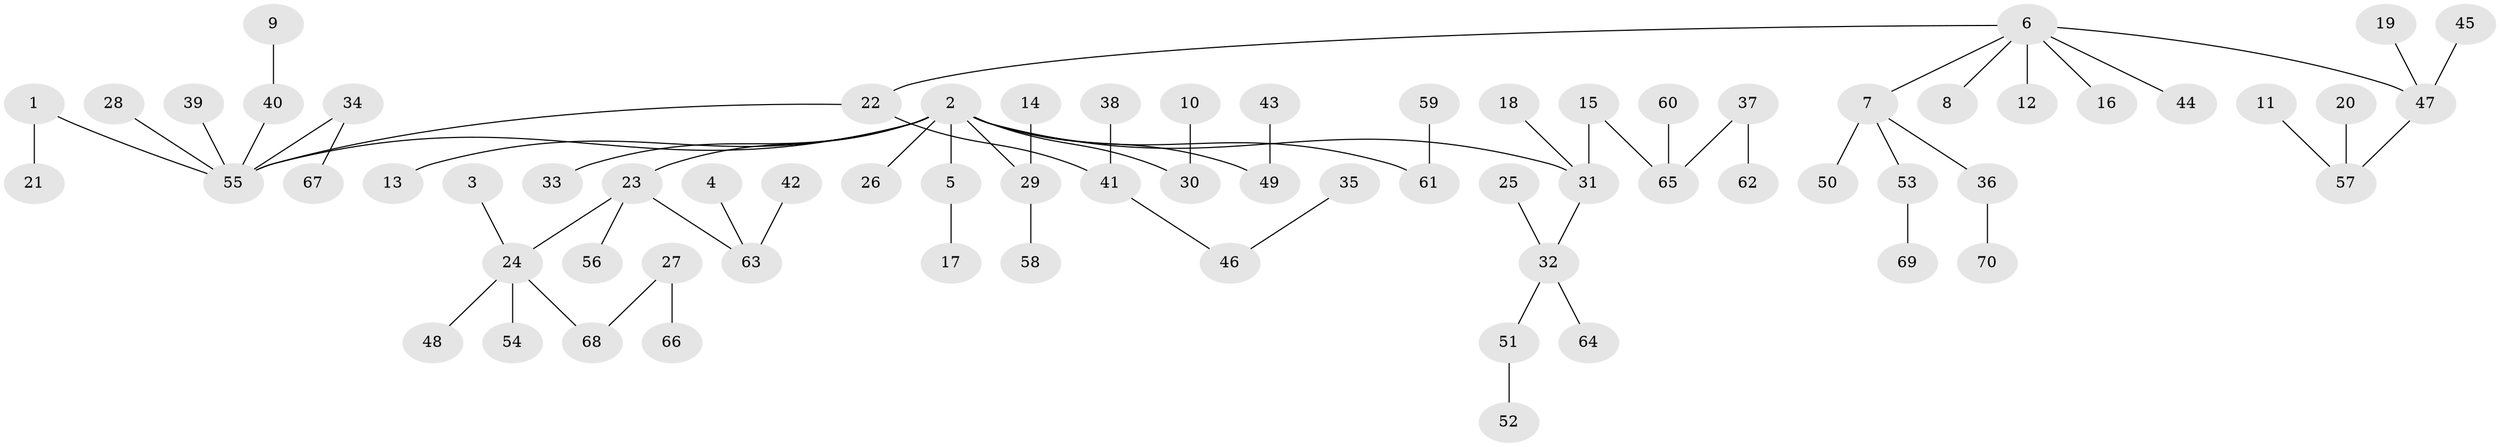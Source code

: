 // original degree distribution, {5: 0.03597122302158273, 6: 0.02158273381294964, 7: 0.007194244604316547, 4: 0.06474820143884892, 2: 0.2805755395683453, 3: 0.1079136690647482, 1: 0.48201438848920863}
// Generated by graph-tools (version 1.1) at 2025/26/03/09/25 03:26:33]
// undirected, 70 vertices, 69 edges
graph export_dot {
graph [start="1"]
  node [color=gray90,style=filled];
  1;
  2;
  3;
  4;
  5;
  6;
  7;
  8;
  9;
  10;
  11;
  12;
  13;
  14;
  15;
  16;
  17;
  18;
  19;
  20;
  21;
  22;
  23;
  24;
  25;
  26;
  27;
  28;
  29;
  30;
  31;
  32;
  33;
  34;
  35;
  36;
  37;
  38;
  39;
  40;
  41;
  42;
  43;
  44;
  45;
  46;
  47;
  48;
  49;
  50;
  51;
  52;
  53;
  54;
  55;
  56;
  57;
  58;
  59;
  60;
  61;
  62;
  63;
  64;
  65;
  66;
  67;
  68;
  69;
  70;
  1 -- 21 [weight=1.0];
  1 -- 55 [weight=1.0];
  2 -- 5 [weight=1.0];
  2 -- 13 [weight=1.0];
  2 -- 23 [weight=1.0];
  2 -- 26 [weight=1.0];
  2 -- 29 [weight=1.0];
  2 -- 30 [weight=1.0];
  2 -- 31 [weight=1.0];
  2 -- 33 [weight=1.0];
  2 -- 49 [weight=1.0];
  2 -- 55 [weight=1.0];
  2 -- 61 [weight=1.0];
  3 -- 24 [weight=1.0];
  4 -- 63 [weight=1.0];
  5 -- 17 [weight=1.0];
  6 -- 7 [weight=1.0];
  6 -- 8 [weight=1.0];
  6 -- 12 [weight=1.0];
  6 -- 16 [weight=1.0];
  6 -- 22 [weight=1.0];
  6 -- 44 [weight=1.0];
  6 -- 47 [weight=1.0];
  7 -- 36 [weight=1.0];
  7 -- 50 [weight=1.0];
  7 -- 53 [weight=1.0];
  9 -- 40 [weight=1.0];
  10 -- 30 [weight=1.0];
  11 -- 57 [weight=1.0];
  14 -- 29 [weight=1.0];
  15 -- 31 [weight=1.0];
  15 -- 65 [weight=1.0];
  18 -- 31 [weight=1.0];
  19 -- 47 [weight=1.0];
  20 -- 57 [weight=1.0];
  22 -- 41 [weight=1.0];
  22 -- 55 [weight=1.0];
  23 -- 24 [weight=1.0];
  23 -- 56 [weight=1.0];
  23 -- 63 [weight=1.0];
  24 -- 48 [weight=1.0];
  24 -- 54 [weight=1.0];
  24 -- 68 [weight=1.0];
  25 -- 32 [weight=1.0];
  27 -- 66 [weight=1.0];
  27 -- 68 [weight=1.0];
  28 -- 55 [weight=1.0];
  29 -- 58 [weight=1.0];
  31 -- 32 [weight=1.0];
  32 -- 51 [weight=1.0];
  32 -- 64 [weight=1.0];
  34 -- 55 [weight=1.0];
  34 -- 67 [weight=1.0];
  35 -- 46 [weight=1.0];
  36 -- 70 [weight=1.0];
  37 -- 62 [weight=1.0];
  37 -- 65 [weight=1.0];
  38 -- 41 [weight=1.0];
  39 -- 55 [weight=1.0];
  40 -- 55 [weight=1.0];
  41 -- 46 [weight=1.0];
  42 -- 63 [weight=1.0];
  43 -- 49 [weight=1.0];
  45 -- 47 [weight=1.0];
  47 -- 57 [weight=1.0];
  51 -- 52 [weight=1.0];
  53 -- 69 [weight=1.0];
  59 -- 61 [weight=1.0];
  60 -- 65 [weight=1.0];
}

